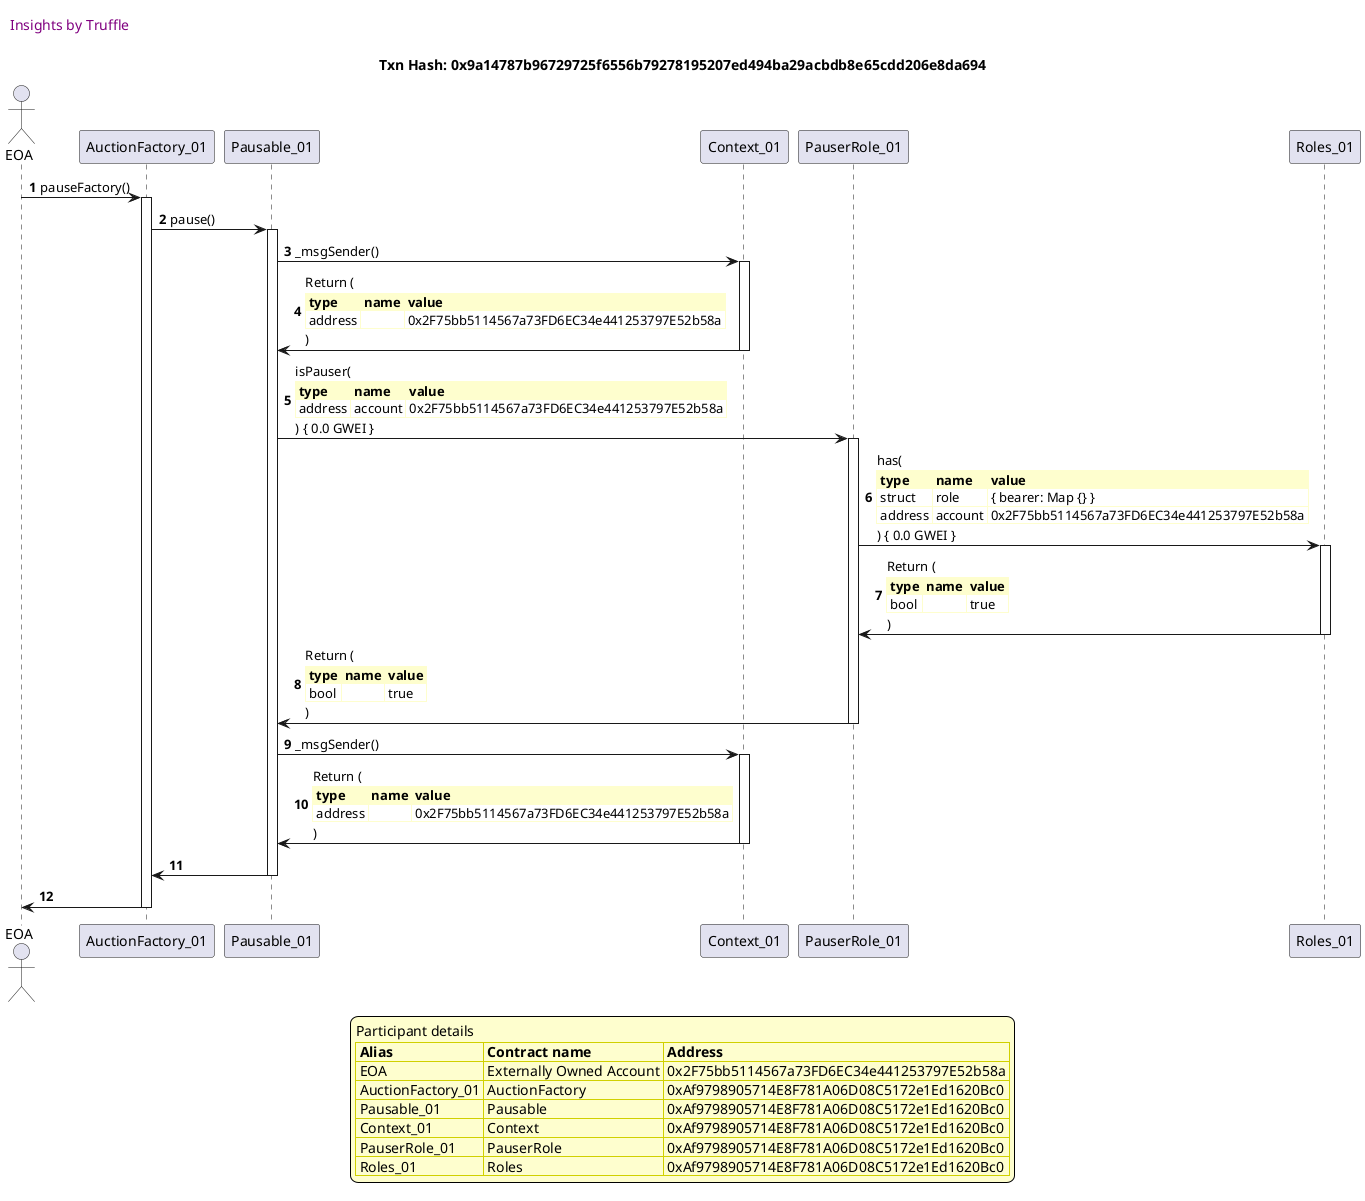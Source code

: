 

@startuml

autonumber
skinparam legendBackgroundColor #FEFECE

<style>
      header {
        HorizontalAlignment left
        FontColor purple
        FontSize 14
        Padding 10
      }
    </style>

header Insights by Truffle

title Txn Hash: 0x9a14787b96729725f6556b79278195207ed494ba29acbdb8e65cdd206e8da694


actor EOA as "EOA"
participant AuctionFactory_01 as "AuctionFactory_01"
participant Pausable_01 as "Pausable_01"
participant Context_01 as "Context_01"
participant PauserRole_01 as "PauserRole_01"
participant Roles_01 as "Roles_01"

"EOA" -> "AuctionFactory_01" ++: pauseFactory()
"AuctionFactory_01" -> "Pausable_01" ++: pause()
"Pausable_01" -> "Context_01" ++: _msgSender()
"Context_01" -> "Pausable_01" --: Return (\n\
<#FEFECE,#FEFECE>|= type |= name |= value |\n\
| address |  | 0x2F75bb5114567a73FD6EC34e441253797E52b58a |\n\
)
"Pausable_01" -> "PauserRole_01" ++: isPauser(\n\
<#FEFECE,#FEFECE>|= type |= name |= value |\n\
| address | account | 0x2F75bb5114567a73FD6EC34e441253797E52b58a |\n\
) { 0.0 GWEI }
"PauserRole_01" -> "Roles_01" ++: has(\n\
<#FEFECE,#FEFECE>|= type |= name |= value |\n\
| struct | role | { bearer: Map {} } |\n\
| address | account | 0x2F75bb5114567a73FD6EC34e441253797E52b58a |\n\
) { 0.0 GWEI }
"Roles_01" -> "PauserRole_01" --: Return (\n\
<#FEFECE,#FEFECE>|= type |= name |= value |\n\
| bool |  | true |\n\
)
"PauserRole_01" -> "Pausable_01" --: Return (\n\
<#FEFECE,#FEFECE>|= type |= name |= value |\n\
| bool |  | true |\n\
)
"Pausable_01" -> "Context_01" ++: _msgSender()
"Context_01" -> "Pausable_01" --: Return (\n\
<#FEFECE,#FEFECE>|= type |= name |= value |\n\
| address |  | 0x2F75bb5114567a73FD6EC34e441253797E52b58a |\n\
)
"Pausable_01" -> "AuctionFactory_01" --: 
"AuctionFactory_01" -> "EOA" --: 

legend
Participant details
<#FEFECE,#D0D000>|= Alias |= Contract name |= Address |
<#FEFECE>| EOA | Externally Owned Account | 0x2F75bb5114567a73FD6EC34e441253797E52b58a |
<#FEFECE>| AuctionFactory_01 | AuctionFactory | 0xAf9798905714E8F781A06D08C5172e1Ed1620Bc0 |
<#FEFECE>| Pausable_01 | Pausable | 0xAf9798905714E8F781A06D08C5172e1Ed1620Bc0 |
<#FEFECE>| Context_01 | Context | 0xAf9798905714E8F781A06D08C5172e1Ed1620Bc0 |
<#FEFECE>| PauserRole_01 | PauserRole | 0xAf9798905714E8F781A06D08C5172e1Ed1620Bc0 |
<#FEFECE>| Roles_01 | Roles | 0xAf9798905714E8F781A06D08C5172e1Ed1620Bc0 |
endlegend

@enduml